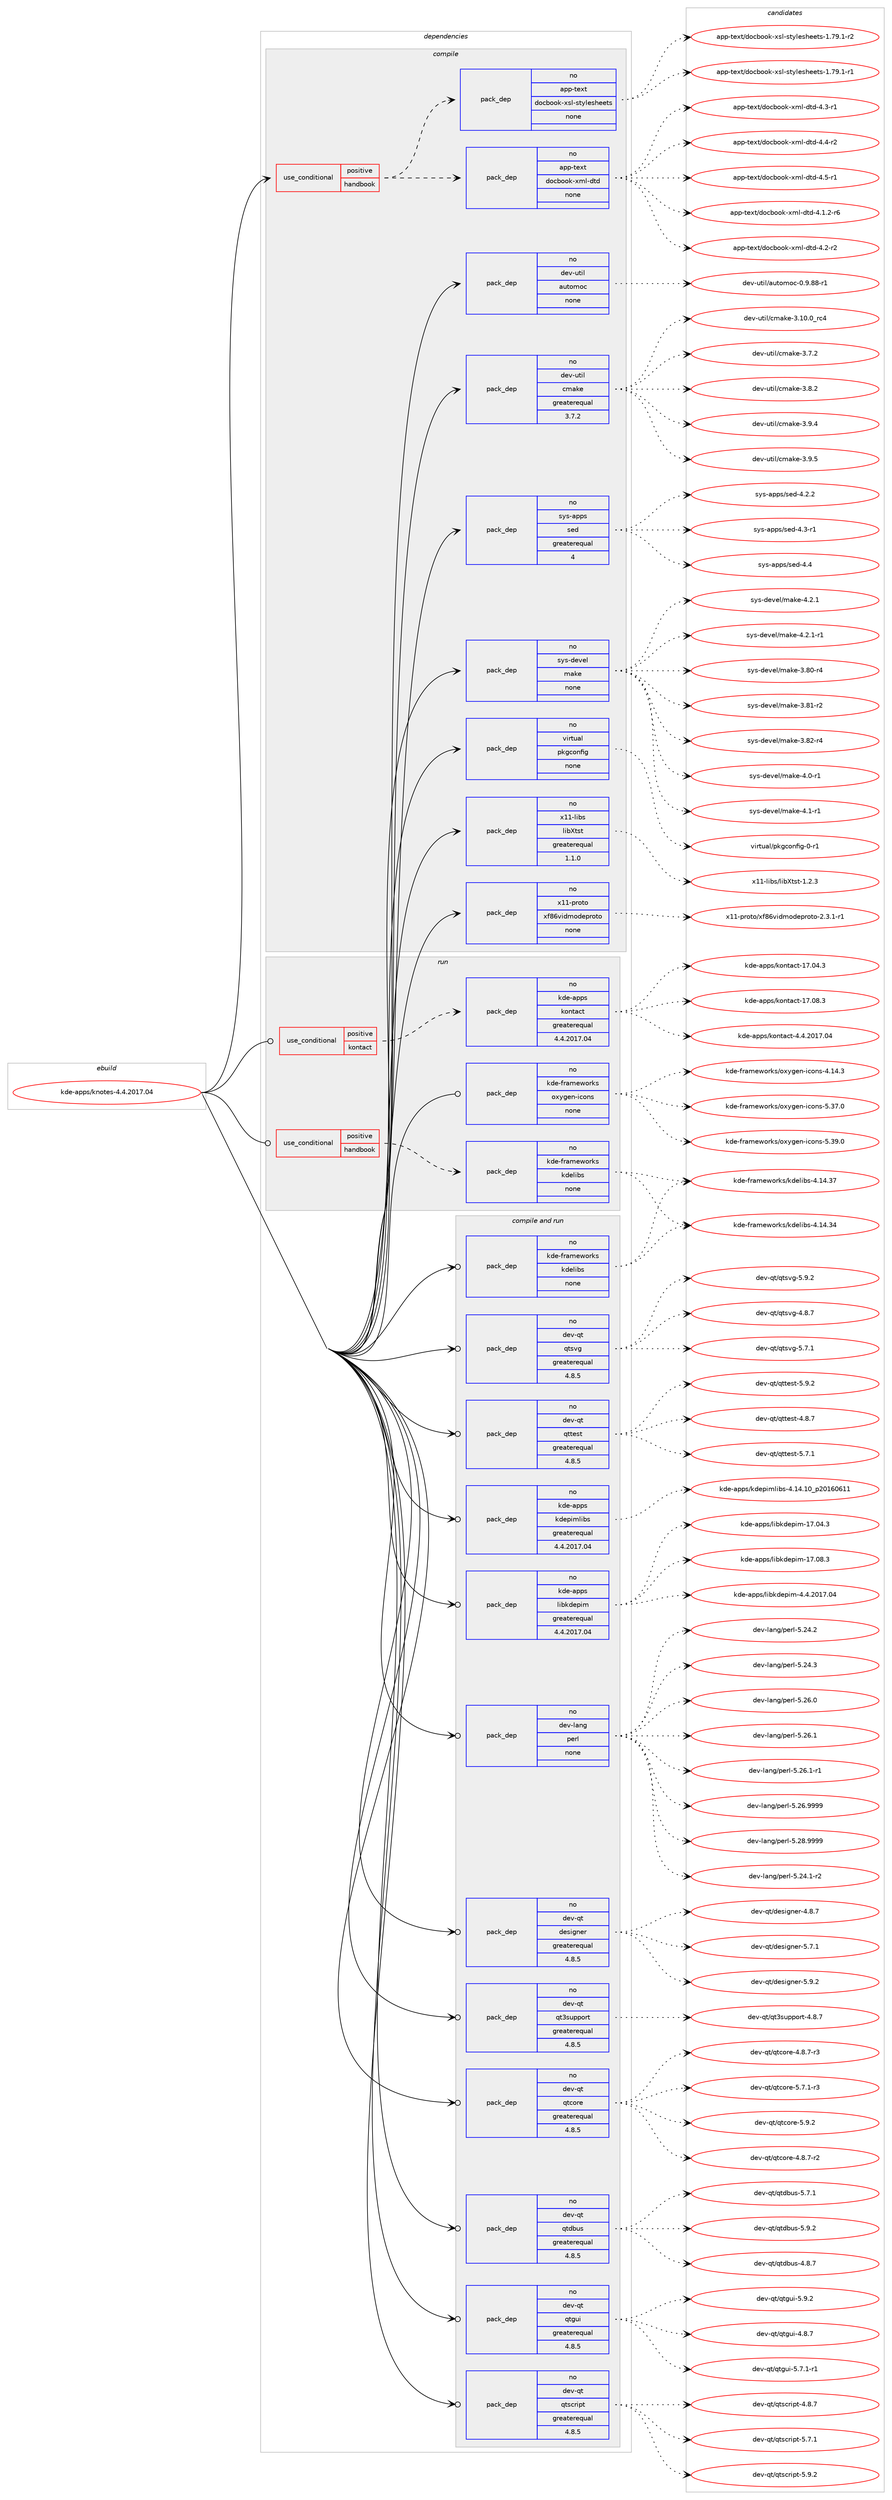 digraph prolog {

# *************
# Graph options
# *************

newrank=true;
concentrate=true;
compound=true;
graph [rankdir=LR,fontname=Helvetica,fontsize=10,ranksep=1.5];#, ranksep=2.5, nodesep=0.2];
edge  [arrowhead=vee];
node  [fontname=Helvetica,fontsize=10];

# **********
# The ebuild
# **********

subgraph cluster_leftcol {
color=gray;
rank=same;
label=<<i>ebuild</i>>;
id [label="kde-apps/knotes-4.4.2017.04", color=red, width=4, href="../kde-apps/knotes-4.4.2017.04.svg"];
}

# ****************
# The dependencies
# ****************

subgraph cluster_midcol {
color=gray;
label=<<i>dependencies</i>>;
subgraph cluster_compile {
fillcolor="#eeeeee";
style=filled;
label=<<i>compile</i>>;
subgraph cond82964 {
dependency322518 [label=<<TABLE BORDER="0" CELLBORDER="1" CELLSPACING="0" CELLPADDING="4"><TR><TD ROWSPAN="3" CELLPADDING="10">use_conditional</TD></TR><TR><TD>positive</TD></TR><TR><TD>handbook</TD></TR></TABLE>>, shape=none, color=red];
subgraph pack234560 {
dependency322519 [label=<<TABLE BORDER="0" CELLBORDER="1" CELLSPACING="0" CELLPADDING="4" WIDTH="220"><TR><TD ROWSPAN="6" CELLPADDING="30">pack_dep</TD></TR><TR><TD WIDTH="110">no</TD></TR><TR><TD>app-text</TD></TR><TR><TD>docbook-xml-dtd</TD></TR><TR><TD>none</TD></TR><TR><TD></TD></TR></TABLE>>, shape=none, color=blue];
}
dependency322518:e -> dependency322519:w [weight=20,style="dashed",arrowhead="vee"];
subgraph pack234561 {
dependency322520 [label=<<TABLE BORDER="0" CELLBORDER="1" CELLSPACING="0" CELLPADDING="4" WIDTH="220"><TR><TD ROWSPAN="6" CELLPADDING="30">pack_dep</TD></TR><TR><TD WIDTH="110">no</TD></TR><TR><TD>app-text</TD></TR><TR><TD>docbook-xsl-stylesheets</TD></TR><TR><TD>none</TD></TR><TR><TD></TD></TR></TABLE>>, shape=none, color=blue];
}
dependency322518:e -> dependency322520:w [weight=20,style="dashed",arrowhead="vee"];
}
id:e -> dependency322518:w [weight=20,style="solid",arrowhead="vee"];
subgraph pack234562 {
dependency322521 [label=<<TABLE BORDER="0" CELLBORDER="1" CELLSPACING="0" CELLPADDING="4" WIDTH="220"><TR><TD ROWSPAN="6" CELLPADDING="30">pack_dep</TD></TR><TR><TD WIDTH="110">no</TD></TR><TR><TD>dev-util</TD></TR><TR><TD>automoc</TD></TR><TR><TD>none</TD></TR><TR><TD></TD></TR></TABLE>>, shape=none, color=blue];
}
id:e -> dependency322521:w [weight=20,style="solid",arrowhead="vee"];
subgraph pack234563 {
dependency322522 [label=<<TABLE BORDER="0" CELLBORDER="1" CELLSPACING="0" CELLPADDING="4" WIDTH="220"><TR><TD ROWSPAN="6" CELLPADDING="30">pack_dep</TD></TR><TR><TD WIDTH="110">no</TD></TR><TR><TD>dev-util</TD></TR><TR><TD>cmake</TD></TR><TR><TD>greaterequal</TD></TR><TR><TD>3.7.2</TD></TR></TABLE>>, shape=none, color=blue];
}
id:e -> dependency322522:w [weight=20,style="solid",arrowhead="vee"];
subgraph pack234564 {
dependency322523 [label=<<TABLE BORDER="0" CELLBORDER="1" CELLSPACING="0" CELLPADDING="4" WIDTH="220"><TR><TD ROWSPAN="6" CELLPADDING="30">pack_dep</TD></TR><TR><TD WIDTH="110">no</TD></TR><TR><TD>sys-apps</TD></TR><TR><TD>sed</TD></TR><TR><TD>greaterequal</TD></TR><TR><TD>4</TD></TR></TABLE>>, shape=none, color=blue];
}
id:e -> dependency322523:w [weight=20,style="solid",arrowhead="vee"];
subgraph pack234565 {
dependency322524 [label=<<TABLE BORDER="0" CELLBORDER="1" CELLSPACING="0" CELLPADDING="4" WIDTH="220"><TR><TD ROWSPAN="6" CELLPADDING="30">pack_dep</TD></TR><TR><TD WIDTH="110">no</TD></TR><TR><TD>sys-devel</TD></TR><TR><TD>make</TD></TR><TR><TD>none</TD></TR><TR><TD></TD></TR></TABLE>>, shape=none, color=blue];
}
id:e -> dependency322524:w [weight=20,style="solid",arrowhead="vee"];
subgraph pack234566 {
dependency322525 [label=<<TABLE BORDER="0" CELLBORDER="1" CELLSPACING="0" CELLPADDING="4" WIDTH="220"><TR><TD ROWSPAN="6" CELLPADDING="30">pack_dep</TD></TR><TR><TD WIDTH="110">no</TD></TR><TR><TD>virtual</TD></TR><TR><TD>pkgconfig</TD></TR><TR><TD>none</TD></TR><TR><TD></TD></TR></TABLE>>, shape=none, color=blue];
}
id:e -> dependency322525:w [weight=20,style="solid",arrowhead="vee"];
subgraph pack234567 {
dependency322526 [label=<<TABLE BORDER="0" CELLBORDER="1" CELLSPACING="0" CELLPADDING="4" WIDTH="220"><TR><TD ROWSPAN="6" CELLPADDING="30">pack_dep</TD></TR><TR><TD WIDTH="110">no</TD></TR><TR><TD>x11-libs</TD></TR><TR><TD>libXtst</TD></TR><TR><TD>greaterequal</TD></TR><TR><TD>1.1.0</TD></TR></TABLE>>, shape=none, color=blue];
}
id:e -> dependency322526:w [weight=20,style="solid",arrowhead="vee"];
subgraph pack234568 {
dependency322527 [label=<<TABLE BORDER="0" CELLBORDER="1" CELLSPACING="0" CELLPADDING="4" WIDTH="220"><TR><TD ROWSPAN="6" CELLPADDING="30">pack_dep</TD></TR><TR><TD WIDTH="110">no</TD></TR><TR><TD>x11-proto</TD></TR><TR><TD>xf86vidmodeproto</TD></TR><TR><TD>none</TD></TR><TR><TD></TD></TR></TABLE>>, shape=none, color=blue];
}
id:e -> dependency322527:w [weight=20,style="solid",arrowhead="vee"];
}
subgraph cluster_compileandrun {
fillcolor="#eeeeee";
style=filled;
label=<<i>compile and run</i>>;
subgraph pack234569 {
dependency322528 [label=<<TABLE BORDER="0" CELLBORDER="1" CELLSPACING="0" CELLPADDING="4" WIDTH="220"><TR><TD ROWSPAN="6" CELLPADDING="30">pack_dep</TD></TR><TR><TD WIDTH="110">no</TD></TR><TR><TD>dev-lang</TD></TR><TR><TD>perl</TD></TR><TR><TD>none</TD></TR><TR><TD></TD></TR></TABLE>>, shape=none, color=blue];
}
id:e -> dependency322528:w [weight=20,style="solid",arrowhead="odotvee"];
subgraph pack234570 {
dependency322529 [label=<<TABLE BORDER="0" CELLBORDER="1" CELLSPACING="0" CELLPADDING="4" WIDTH="220"><TR><TD ROWSPAN="6" CELLPADDING="30">pack_dep</TD></TR><TR><TD WIDTH="110">no</TD></TR><TR><TD>dev-qt</TD></TR><TR><TD>designer</TD></TR><TR><TD>greaterequal</TD></TR><TR><TD>4.8.5</TD></TR></TABLE>>, shape=none, color=blue];
}
id:e -> dependency322529:w [weight=20,style="solid",arrowhead="odotvee"];
subgraph pack234571 {
dependency322530 [label=<<TABLE BORDER="0" CELLBORDER="1" CELLSPACING="0" CELLPADDING="4" WIDTH="220"><TR><TD ROWSPAN="6" CELLPADDING="30">pack_dep</TD></TR><TR><TD WIDTH="110">no</TD></TR><TR><TD>dev-qt</TD></TR><TR><TD>qt3support</TD></TR><TR><TD>greaterequal</TD></TR><TR><TD>4.8.5</TD></TR></TABLE>>, shape=none, color=blue];
}
id:e -> dependency322530:w [weight=20,style="solid",arrowhead="odotvee"];
subgraph pack234572 {
dependency322531 [label=<<TABLE BORDER="0" CELLBORDER="1" CELLSPACING="0" CELLPADDING="4" WIDTH="220"><TR><TD ROWSPAN="6" CELLPADDING="30">pack_dep</TD></TR><TR><TD WIDTH="110">no</TD></TR><TR><TD>dev-qt</TD></TR><TR><TD>qtcore</TD></TR><TR><TD>greaterequal</TD></TR><TR><TD>4.8.5</TD></TR></TABLE>>, shape=none, color=blue];
}
id:e -> dependency322531:w [weight=20,style="solid",arrowhead="odotvee"];
subgraph pack234573 {
dependency322532 [label=<<TABLE BORDER="0" CELLBORDER="1" CELLSPACING="0" CELLPADDING="4" WIDTH="220"><TR><TD ROWSPAN="6" CELLPADDING="30">pack_dep</TD></TR><TR><TD WIDTH="110">no</TD></TR><TR><TD>dev-qt</TD></TR><TR><TD>qtdbus</TD></TR><TR><TD>greaterequal</TD></TR><TR><TD>4.8.5</TD></TR></TABLE>>, shape=none, color=blue];
}
id:e -> dependency322532:w [weight=20,style="solid",arrowhead="odotvee"];
subgraph pack234574 {
dependency322533 [label=<<TABLE BORDER="0" CELLBORDER="1" CELLSPACING="0" CELLPADDING="4" WIDTH="220"><TR><TD ROWSPAN="6" CELLPADDING="30">pack_dep</TD></TR><TR><TD WIDTH="110">no</TD></TR><TR><TD>dev-qt</TD></TR><TR><TD>qtgui</TD></TR><TR><TD>greaterequal</TD></TR><TR><TD>4.8.5</TD></TR></TABLE>>, shape=none, color=blue];
}
id:e -> dependency322533:w [weight=20,style="solid",arrowhead="odotvee"];
subgraph pack234575 {
dependency322534 [label=<<TABLE BORDER="0" CELLBORDER="1" CELLSPACING="0" CELLPADDING="4" WIDTH="220"><TR><TD ROWSPAN="6" CELLPADDING="30">pack_dep</TD></TR><TR><TD WIDTH="110">no</TD></TR><TR><TD>dev-qt</TD></TR><TR><TD>qtscript</TD></TR><TR><TD>greaterequal</TD></TR><TR><TD>4.8.5</TD></TR></TABLE>>, shape=none, color=blue];
}
id:e -> dependency322534:w [weight=20,style="solid",arrowhead="odotvee"];
subgraph pack234576 {
dependency322535 [label=<<TABLE BORDER="0" CELLBORDER="1" CELLSPACING="0" CELLPADDING="4" WIDTH="220"><TR><TD ROWSPAN="6" CELLPADDING="30">pack_dep</TD></TR><TR><TD WIDTH="110">no</TD></TR><TR><TD>dev-qt</TD></TR><TR><TD>qtsvg</TD></TR><TR><TD>greaterequal</TD></TR><TR><TD>4.8.5</TD></TR></TABLE>>, shape=none, color=blue];
}
id:e -> dependency322535:w [weight=20,style="solid",arrowhead="odotvee"];
subgraph pack234577 {
dependency322536 [label=<<TABLE BORDER="0" CELLBORDER="1" CELLSPACING="0" CELLPADDING="4" WIDTH="220"><TR><TD ROWSPAN="6" CELLPADDING="30">pack_dep</TD></TR><TR><TD WIDTH="110">no</TD></TR><TR><TD>dev-qt</TD></TR><TR><TD>qttest</TD></TR><TR><TD>greaterequal</TD></TR><TR><TD>4.8.5</TD></TR></TABLE>>, shape=none, color=blue];
}
id:e -> dependency322536:w [weight=20,style="solid",arrowhead="odotvee"];
subgraph pack234578 {
dependency322537 [label=<<TABLE BORDER="0" CELLBORDER="1" CELLSPACING="0" CELLPADDING="4" WIDTH="220"><TR><TD ROWSPAN="6" CELLPADDING="30">pack_dep</TD></TR><TR><TD WIDTH="110">no</TD></TR><TR><TD>kde-apps</TD></TR><TR><TD>kdepimlibs</TD></TR><TR><TD>greaterequal</TD></TR><TR><TD>4.4.2017.04</TD></TR></TABLE>>, shape=none, color=blue];
}
id:e -> dependency322537:w [weight=20,style="solid",arrowhead="odotvee"];
subgraph pack234579 {
dependency322538 [label=<<TABLE BORDER="0" CELLBORDER="1" CELLSPACING="0" CELLPADDING="4" WIDTH="220"><TR><TD ROWSPAN="6" CELLPADDING="30">pack_dep</TD></TR><TR><TD WIDTH="110">no</TD></TR><TR><TD>kde-apps</TD></TR><TR><TD>libkdepim</TD></TR><TR><TD>greaterequal</TD></TR><TR><TD>4.4.2017.04</TD></TR></TABLE>>, shape=none, color=blue];
}
id:e -> dependency322538:w [weight=20,style="solid",arrowhead="odotvee"];
subgraph pack234580 {
dependency322539 [label=<<TABLE BORDER="0" CELLBORDER="1" CELLSPACING="0" CELLPADDING="4" WIDTH="220"><TR><TD ROWSPAN="6" CELLPADDING="30">pack_dep</TD></TR><TR><TD WIDTH="110">no</TD></TR><TR><TD>kde-frameworks</TD></TR><TR><TD>kdelibs</TD></TR><TR><TD>none</TD></TR><TR><TD></TD></TR></TABLE>>, shape=none, color=blue];
}
id:e -> dependency322539:w [weight=20,style="solid",arrowhead="odotvee"];
}
subgraph cluster_run {
fillcolor="#eeeeee";
style=filled;
label=<<i>run</i>>;
subgraph cond82965 {
dependency322540 [label=<<TABLE BORDER="0" CELLBORDER="1" CELLSPACING="0" CELLPADDING="4"><TR><TD ROWSPAN="3" CELLPADDING="10">use_conditional</TD></TR><TR><TD>positive</TD></TR><TR><TD>handbook</TD></TR></TABLE>>, shape=none, color=red];
subgraph pack234581 {
dependency322541 [label=<<TABLE BORDER="0" CELLBORDER="1" CELLSPACING="0" CELLPADDING="4" WIDTH="220"><TR><TD ROWSPAN="6" CELLPADDING="30">pack_dep</TD></TR><TR><TD WIDTH="110">no</TD></TR><TR><TD>kde-frameworks</TD></TR><TR><TD>kdelibs</TD></TR><TR><TD>none</TD></TR><TR><TD></TD></TR></TABLE>>, shape=none, color=blue];
}
dependency322540:e -> dependency322541:w [weight=20,style="dashed",arrowhead="vee"];
}
id:e -> dependency322540:w [weight=20,style="solid",arrowhead="odot"];
subgraph cond82966 {
dependency322542 [label=<<TABLE BORDER="0" CELLBORDER="1" CELLSPACING="0" CELLPADDING="4"><TR><TD ROWSPAN="3" CELLPADDING="10">use_conditional</TD></TR><TR><TD>positive</TD></TR><TR><TD>kontact</TD></TR></TABLE>>, shape=none, color=red];
subgraph pack234582 {
dependency322543 [label=<<TABLE BORDER="0" CELLBORDER="1" CELLSPACING="0" CELLPADDING="4" WIDTH="220"><TR><TD ROWSPAN="6" CELLPADDING="30">pack_dep</TD></TR><TR><TD WIDTH="110">no</TD></TR><TR><TD>kde-apps</TD></TR><TR><TD>kontact</TD></TR><TR><TD>greaterequal</TD></TR><TR><TD>4.4.2017.04</TD></TR></TABLE>>, shape=none, color=blue];
}
dependency322542:e -> dependency322543:w [weight=20,style="dashed",arrowhead="vee"];
}
id:e -> dependency322542:w [weight=20,style="solid",arrowhead="odot"];
subgraph pack234583 {
dependency322544 [label=<<TABLE BORDER="0" CELLBORDER="1" CELLSPACING="0" CELLPADDING="4" WIDTH="220"><TR><TD ROWSPAN="6" CELLPADDING="30">pack_dep</TD></TR><TR><TD WIDTH="110">no</TD></TR><TR><TD>kde-frameworks</TD></TR><TR><TD>oxygen-icons</TD></TR><TR><TD>none</TD></TR><TR><TD></TD></TR></TABLE>>, shape=none, color=blue];
}
id:e -> dependency322544:w [weight=20,style="solid",arrowhead="odot"];
}
}

# **************
# The candidates
# **************

subgraph cluster_choices {
rank=same;
color=gray;
label=<<i>candidates</i>>;

subgraph choice234560 {
color=black;
nodesep=1;
choice971121124511610112011647100111999811111110745120109108451001161004552464946504511454 [label="app-text/docbook-xml-dtd-4.1.2-r6", color=red, width=4,href="../app-text/docbook-xml-dtd-4.1.2-r6.svg"];
choice97112112451161011201164710011199981111111074512010910845100116100455246504511450 [label="app-text/docbook-xml-dtd-4.2-r2", color=red, width=4,href="../app-text/docbook-xml-dtd-4.2-r2.svg"];
choice97112112451161011201164710011199981111111074512010910845100116100455246514511449 [label="app-text/docbook-xml-dtd-4.3-r1", color=red, width=4,href="../app-text/docbook-xml-dtd-4.3-r1.svg"];
choice97112112451161011201164710011199981111111074512010910845100116100455246524511450 [label="app-text/docbook-xml-dtd-4.4-r2", color=red, width=4,href="../app-text/docbook-xml-dtd-4.4-r2.svg"];
choice97112112451161011201164710011199981111111074512010910845100116100455246534511449 [label="app-text/docbook-xml-dtd-4.5-r1", color=red, width=4,href="../app-text/docbook-xml-dtd-4.5-r1.svg"];
dependency322519:e -> choice971121124511610112011647100111999811111110745120109108451001161004552464946504511454:w [style=dotted,weight="100"];
dependency322519:e -> choice97112112451161011201164710011199981111111074512010910845100116100455246504511450:w [style=dotted,weight="100"];
dependency322519:e -> choice97112112451161011201164710011199981111111074512010910845100116100455246514511449:w [style=dotted,weight="100"];
dependency322519:e -> choice97112112451161011201164710011199981111111074512010910845100116100455246524511450:w [style=dotted,weight="100"];
dependency322519:e -> choice97112112451161011201164710011199981111111074512010910845100116100455246534511449:w [style=dotted,weight="100"];
}
subgraph choice234561 {
color=black;
nodesep=1;
choice97112112451161011201164710011199981111111074512011510845115116121108101115104101101116115454946555746494511449 [label="app-text/docbook-xsl-stylesheets-1.79.1-r1", color=red, width=4,href="../app-text/docbook-xsl-stylesheets-1.79.1-r1.svg"];
choice97112112451161011201164710011199981111111074512011510845115116121108101115104101101116115454946555746494511450 [label="app-text/docbook-xsl-stylesheets-1.79.1-r2", color=red, width=4,href="../app-text/docbook-xsl-stylesheets-1.79.1-r2.svg"];
dependency322520:e -> choice97112112451161011201164710011199981111111074512011510845115116121108101115104101101116115454946555746494511449:w [style=dotted,weight="100"];
dependency322520:e -> choice97112112451161011201164710011199981111111074512011510845115116121108101115104101101116115454946555746494511450:w [style=dotted,weight="100"];
}
subgraph choice234562 {
color=black;
nodesep=1;
choice10010111845117116105108479711711611110911199454846574656564511449 [label="dev-util/automoc-0.9.88-r1", color=red, width=4,href="../dev-util/automoc-0.9.88-r1.svg"];
dependency322521:e -> choice10010111845117116105108479711711611110911199454846574656564511449:w [style=dotted,weight="100"];
}
subgraph choice234563 {
color=black;
nodesep=1;
choice1001011184511711610510847991099710710145514649484648951149952 [label="dev-util/cmake-3.10.0_rc4", color=red, width=4,href="../dev-util/cmake-3.10.0_rc4.svg"];
choice10010111845117116105108479910997107101455146554650 [label="dev-util/cmake-3.7.2", color=red, width=4,href="../dev-util/cmake-3.7.2.svg"];
choice10010111845117116105108479910997107101455146564650 [label="dev-util/cmake-3.8.2", color=red, width=4,href="../dev-util/cmake-3.8.2.svg"];
choice10010111845117116105108479910997107101455146574652 [label="dev-util/cmake-3.9.4", color=red, width=4,href="../dev-util/cmake-3.9.4.svg"];
choice10010111845117116105108479910997107101455146574653 [label="dev-util/cmake-3.9.5", color=red, width=4,href="../dev-util/cmake-3.9.5.svg"];
dependency322522:e -> choice1001011184511711610510847991099710710145514649484648951149952:w [style=dotted,weight="100"];
dependency322522:e -> choice10010111845117116105108479910997107101455146554650:w [style=dotted,weight="100"];
dependency322522:e -> choice10010111845117116105108479910997107101455146564650:w [style=dotted,weight="100"];
dependency322522:e -> choice10010111845117116105108479910997107101455146574652:w [style=dotted,weight="100"];
dependency322522:e -> choice10010111845117116105108479910997107101455146574653:w [style=dotted,weight="100"];
}
subgraph choice234564 {
color=black;
nodesep=1;
choice115121115459711211211547115101100455246504650 [label="sys-apps/sed-4.2.2", color=red, width=4,href="../sys-apps/sed-4.2.2.svg"];
choice115121115459711211211547115101100455246514511449 [label="sys-apps/sed-4.3-r1", color=red, width=4,href="../sys-apps/sed-4.3-r1.svg"];
choice11512111545971121121154711510110045524652 [label="sys-apps/sed-4.4", color=red, width=4,href="../sys-apps/sed-4.4.svg"];
dependency322523:e -> choice115121115459711211211547115101100455246504650:w [style=dotted,weight="100"];
dependency322523:e -> choice115121115459711211211547115101100455246514511449:w [style=dotted,weight="100"];
dependency322523:e -> choice11512111545971121121154711510110045524652:w [style=dotted,weight="100"];
}
subgraph choice234565 {
color=black;
nodesep=1;
choice11512111545100101118101108471099710710145514656484511452 [label="sys-devel/make-3.80-r4", color=red, width=4,href="../sys-devel/make-3.80-r4.svg"];
choice11512111545100101118101108471099710710145514656494511450 [label="sys-devel/make-3.81-r2", color=red, width=4,href="../sys-devel/make-3.81-r2.svg"];
choice11512111545100101118101108471099710710145514656504511452 [label="sys-devel/make-3.82-r4", color=red, width=4,href="../sys-devel/make-3.82-r4.svg"];
choice115121115451001011181011084710997107101455246484511449 [label="sys-devel/make-4.0-r1", color=red, width=4,href="../sys-devel/make-4.0-r1.svg"];
choice115121115451001011181011084710997107101455246494511449 [label="sys-devel/make-4.1-r1", color=red, width=4,href="../sys-devel/make-4.1-r1.svg"];
choice115121115451001011181011084710997107101455246504649 [label="sys-devel/make-4.2.1", color=red, width=4,href="../sys-devel/make-4.2.1.svg"];
choice1151211154510010111810110847109971071014552465046494511449 [label="sys-devel/make-4.2.1-r1", color=red, width=4,href="../sys-devel/make-4.2.1-r1.svg"];
dependency322524:e -> choice11512111545100101118101108471099710710145514656484511452:w [style=dotted,weight="100"];
dependency322524:e -> choice11512111545100101118101108471099710710145514656494511450:w [style=dotted,weight="100"];
dependency322524:e -> choice11512111545100101118101108471099710710145514656504511452:w [style=dotted,weight="100"];
dependency322524:e -> choice115121115451001011181011084710997107101455246484511449:w [style=dotted,weight="100"];
dependency322524:e -> choice115121115451001011181011084710997107101455246494511449:w [style=dotted,weight="100"];
dependency322524:e -> choice115121115451001011181011084710997107101455246504649:w [style=dotted,weight="100"];
dependency322524:e -> choice1151211154510010111810110847109971071014552465046494511449:w [style=dotted,weight="100"];
}
subgraph choice234566 {
color=black;
nodesep=1;
choice11810511411611797108471121071039911111010210510345484511449 [label="virtual/pkgconfig-0-r1", color=red, width=4,href="../virtual/pkgconfig-0-r1.svg"];
dependency322525:e -> choice11810511411611797108471121071039911111010210510345484511449:w [style=dotted,weight="100"];
}
subgraph choice234567 {
color=black;
nodesep=1;
choice12049494510810598115471081059888116115116454946504651 [label="x11-libs/libXtst-1.2.3", color=red, width=4,href="../x11-libs/libXtst-1.2.3.svg"];
dependency322526:e -> choice12049494510810598115471081059888116115116454946504651:w [style=dotted,weight="100"];
}
subgraph choice234568 {
color=black;
nodesep=1;
choice1204949451121141111161114712010256541181051001091111001011121141111161114550465146494511449 [label="x11-proto/xf86vidmodeproto-2.3.1-r1", color=red, width=4,href="../x11-proto/xf86vidmodeproto-2.3.1-r1.svg"];
dependency322527:e -> choice1204949451121141111161114712010256541181051001091111001011121141111161114550465146494511449:w [style=dotted,weight="100"];
}
subgraph choice234569 {
color=black;
nodesep=1;
choice100101118451089711010347112101114108455346505246494511450 [label="dev-lang/perl-5.24.1-r2", color=red, width=4,href="../dev-lang/perl-5.24.1-r2.svg"];
choice10010111845108971101034711210111410845534650524650 [label="dev-lang/perl-5.24.2", color=red, width=4,href="../dev-lang/perl-5.24.2.svg"];
choice10010111845108971101034711210111410845534650524651 [label="dev-lang/perl-5.24.3", color=red, width=4,href="../dev-lang/perl-5.24.3.svg"];
choice10010111845108971101034711210111410845534650544648 [label="dev-lang/perl-5.26.0", color=red, width=4,href="../dev-lang/perl-5.26.0.svg"];
choice10010111845108971101034711210111410845534650544649 [label="dev-lang/perl-5.26.1", color=red, width=4,href="../dev-lang/perl-5.26.1.svg"];
choice100101118451089711010347112101114108455346505446494511449 [label="dev-lang/perl-5.26.1-r1", color=red, width=4,href="../dev-lang/perl-5.26.1-r1.svg"];
choice10010111845108971101034711210111410845534650544657575757 [label="dev-lang/perl-5.26.9999", color=red, width=4,href="../dev-lang/perl-5.26.9999.svg"];
choice10010111845108971101034711210111410845534650564657575757 [label="dev-lang/perl-5.28.9999", color=red, width=4,href="../dev-lang/perl-5.28.9999.svg"];
dependency322528:e -> choice100101118451089711010347112101114108455346505246494511450:w [style=dotted,weight="100"];
dependency322528:e -> choice10010111845108971101034711210111410845534650524650:w [style=dotted,weight="100"];
dependency322528:e -> choice10010111845108971101034711210111410845534650524651:w [style=dotted,weight="100"];
dependency322528:e -> choice10010111845108971101034711210111410845534650544648:w [style=dotted,weight="100"];
dependency322528:e -> choice10010111845108971101034711210111410845534650544649:w [style=dotted,weight="100"];
dependency322528:e -> choice100101118451089711010347112101114108455346505446494511449:w [style=dotted,weight="100"];
dependency322528:e -> choice10010111845108971101034711210111410845534650544657575757:w [style=dotted,weight="100"];
dependency322528:e -> choice10010111845108971101034711210111410845534650564657575757:w [style=dotted,weight="100"];
}
subgraph choice234570 {
color=black;
nodesep=1;
choice1001011184511311647100101115105103110101114455246564655 [label="dev-qt/designer-4.8.7", color=red, width=4,href="../dev-qt/designer-4.8.7.svg"];
choice1001011184511311647100101115105103110101114455346554649 [label="dev-qt/designer-5.7.1", color=red, width=4,href="../dev-qt/designer-5.7.1.svg"];
choice1001011184511311647100101115105103110101114455346574650 [label="dev-qt/designer-5.9.2", color=red, width=4,href="../dev-qt/designer-5.9.2.svg"];
dependency322529:e -> choice1001011184511311647100101115105103110101114455246564655:w [style=dotted,weight="100"];
dependency322529:e -> choice1001011184511311647100101115105103110101114455346554649:w [style=dotted,weight="100"];
dependency322529:e -> choice1001011184511311647100101115105103110101114455346574650:w [style=dotted,weight="100"];
}
subgraph choice234571 {
color=black;
nodesep=1;
choice100101118451131164711311651115117112112111114116455246564655 [label="dev-qt/qt3support-4.8.7", color=red, width=4,href="../dev-qt/qt3support-4.8.7.svg"];
dependency322530:e -> choice100101118451131164711311651115117112112111114116455246564655:w [style=dotted,weight="100"];
}
subgraph choice234572 {
color=black;
nodesep=1;
choice1001011184511311647113116991111141014552465646554511450 [label="dev-qt/qtcore-4.8.7-r2", color=red, width=4,href="../dev-qt/qtcore-4.8.7-r2.svg"];
choice1001011184511311647113116991111141014552465646554511451 [label="dev-qt/qtcore-4.8.7-r3", color=red, width=4,href="../dev-qt/qtcore-4.8.7-r3.svg"];
choice1001011184511311647113116991111141014553465546494511451 [label="dev-qt/qtcore-5.7.1-r3", color=red, width=4,href="../dev-qt/qtcore-5.7.1-r3.svg"];
choice100101118451131164711311699111114101455346574650 [label="dev-qt/qtcore-5.9.2", color=red, width=4,href="../dev-qt/qtcore-5.9.2.svg"];
dependency322531:e -> choice1001011184511311647113116991111141014552465646554511450:w [style=dotted,weight="100"];
dependency322531:e -> choice1001011184511311647113116991111141014552465646554511451:w [style=dotted,weight="100"];
dependency322531:e -> choice1001011184511311647113116991111141014553465546494511451:w [style=dotted,weight="100"];
dependency322531:e -> choice100101118451131164711311699111114101455346574650:w [style=dotted,weight="100"];
}
subgraph choice234573 {
color=black;
nodesep=1;
choice100101118451131164711311610098117115455246564655 [label="dev-qt/qtdbus-4.8.7", color=red, width=4,href="../dev-qt/qtdbus-4.8.7.svg"];
choice100101118451131164711311610098117115455346554649 [label="dev-qt/qtdbus-5.7.1", color=red, width=4,href="../dev-qt/qtdbus-5.7.1.svg"];
choice100101118451131164711311610098117115455346574650 [label="dev-qt/qtdbus-5.9.2", color=red, width=4,href="../dev-qt/qtdbus-5.9.2.svg"];
dependency322532:e -> choice100101118451131164711311610098117115455246564655:w [style=dotted,weight="100"];
dependency322532:e -> choice100101118451131164711311610098117115455346554649:w [style=dotted,weight="100"];
dependency322532:e -> choice100101118451131164711311610098117115455346574650:w [style=dotted,weight="100"];
}
subgraph choice234574 {
color=black;
nodesep=1;
choice1001011184511311647113116103117105455246564655 [label="dev-qt/qtgui-4.8.7", color=red, width=4,href="../dev-qt/qtgui-4.8.7.svg"];
choice10010111845113116471131161031171054553465546494511449 [label="dev-qt/qtgui-5.7.1-r1", color=red, width=4,href="../dev-qt/qtgui-5.7.1-r1.svg"];
choice1001011184511311647113116103117105455346574650 [label="dev-qt/qtgui-5.9.2", color=red, width=4,href="../dev-qt/qtgui-5.9.2.svg"];
dependency322533:e -> choice1001011184511311647113116103117105455246564655:w [style=dotted,weight="100"];
dependency322533:e -> choice10010111845113116471131161031171054553465546494511449:w [style=dotted,weight="100"];
dependency322533:e -> choice1001011184511311647113116103117105455346574650:w [style=dotted,weight="100"];
}
subgraph choice234575 {
color=black;
nodesep=1;
choice100101118451131164711311611599114105112116455246564655 [label="dev-qt/qtscript-4.8.7", color=red, width=4,href="../dev-qt/qtscript-4.8.7.svg"];
choice100101118451131164711311611599114105112116455346554649 [label="dev-qt/qtscript-5.7.1", color=red, width=4,href="../dev-qt/qtscript-5.7.1.svg"];
choice100101118451131164711311611599114105112116455346574650 [label="dev-qt/qtscript-5.9.2", color=red, width=4,href="../dev-qt/qtscript-5.9.2.svg"];
dependency322534:e -> choice100101118451131164711311611599114105112116455246564655:w [style=dotted,weight="100"];
dependency322534:e -> choice100101118451131164711311611599114105112116455346554649:w [style=dotted,weight="100"];
dependency322534:e -> choice100101118451131164711311611599114105112116455346574650:w [style=dotted,weight="100"];
}
subgraph choice234576 {
color=black;
nodesep=1;
choice1001011184511311647113116115118103455246564655 [label="dev-qt/qtsvg-4.8.7", color=red, width=4,href="../dev-qt/qtsvg-4.8.7.svg"];
choice1001011184511311647113116115118103455346554649 [label="dev-qt/qtsvg-5.7.1", color=red, width=4,href="../dev-qt/qtsvg-5.7.1.svg"];
choice1001011184511311647113116115118103455346574650 [label="dev-qt/qtsvg-5.9.2", color=red, width=4,href="../dev-qt/qtsvg-5.9.2.svg"];
dependency322535:e -> choice1001011184511311647113116115118103455246564655:w [style=dotted,weight="100"];
dependency322535:e -> choice1001011184511311647113116115118103455346554649:w [style=dotted,weight="100"];
dependency322535:e -> choice1001011184511311647113116115118103455346574650:w [style=dotted,weight="100"];
}
subgraph choice234577 {
color=black;
nodesep=1;
choice1001011184511311647113116116101115116455246564655 [label="dev-qt/qttest-4.8.7", color=red, width=4,href="../dev-qt/qttest-4.8.7.svg"];
choice1001011184511311647113116116101115116455346554649 [label="dev-qt/qttest-5.7.1", color=red, width=4,href="../dev-qt/qttest-5.7.1.svg"];
choice1001011184511311647113116116101115116455346574650 [label="dev-qt/qttest-5.9.2", color=red, width=4,href="../dev-qt/qttest-5.9.2.svg"];
dependency322536:e -> choice1001011184511311647113116116101115116455246564655:w [style=dotted,weight="100"];
dependency322536:e -> choice1001011184511311647113116116101115116455346554649:w [style=dotted,weight="100"];
dependency322536:e -> choice1001011184511311647113116116101115116455346574650:w [style=dotted,weight="100"];
}
subgraph choice234578 {
color=black;
nodesep=1;
choice107100101459711211211547107100101112105109108105981154552464952464948951125048495448544949 [label="kde-apps/kdepimlibs-4.14.10_p20160611", color=red, width=4,href="../kde-apps/kdepimlibs-4.14.10_p20160611.svg"];
dependency322537:e -> choice107100101459711211211547107100101112105109108105981154552464952464948951125048495448544949:w [style=dotted,weight="100"];
}
subgraph choice234579 {
color=black;
nodesep=1;
choice107100101459711211211547108105981071001011121051094549554648524651 [label="kde-apps/libkdepim-17.04.3", color=red, width=4,href="../kde-apps/libkdepim-17.04.3.svg"];
choice107100101459711211211547108105981071001011121051094549554648564651 [label="kde-apps/libkdepim-17.08.3", color=red, width=4,href="../kde-apps/libkdepim-17.08.3.svg"];
choice10710010145971121121154710810598107100101112105109455246524650484955464852 [label="kde-apps/libkdepim-4.4.2017.04", color=red, width=4,href="../kde-apps/libkdepim-4.4.2017.04.svg"];
dependency322538:e -> choice107100101459711211211547108105981071001011121051094549554648524651:w [style=dotted,weight="100"];
dependency322538:e -> choice107100101459711211211547108105981071001011121051094549554648564651:w [style=dotted,weight="100"];
dependency322538:e -> choice10710010145971121121154710810598107100101112105109455246524650484955464852:w [style=dotted,weight="100"];
}
subgraph choice234580 {
color=black;
nodesep=1;
choice107100101451021149710910111911111410711547107100101108105981154552464952465152 [label="kde-frameworks/kdelibs-4.14.34", color=red, width=4,href="../kde-frameworks/kdelibs-4.14.34.svg"];
choice107100101451021149710910111911111410711547107100101108105981154552464952465155 [label="kde-frameworks/kdelibs-4.14.37", color=red, width=4,href="../kde-frameworks/kdelibs-4.14.37.svg"];
dependency322539:e -> choice107100101451021149710910111911111410711547107100101108105981154552464952465152:w [style=dotted,weight="100"];
dependency322539:e -> choice107100101451021149710910111911111410711547107100101108105981154552464952465155:w [style=dotted,weight="100"];
}
subgraph choice234581 {
color=black;
nodesep=1;
choice107100101451021149710910111911111410711547107100101108105981154552464952465152 [label="kde-frameworks/kdelibs-4.14.34", color=red, width=4,href="../kde-frameworks/kdelibs-4.14.34.svg"];
choice107100101451021149710910111911111410711547107100101108105981154552464952465155 [label="kde-frameworks/kdelibs-4.14.37", color=red, width=4,href="../kde-frameworks/kdelibs-4.14.37.svg"];
dependency322541:e -> choice107100101451021149710910111911111410711547107100101108105981154552464952465152:w [style=dotted,weight="100"];
dependency322541:e -> choice107100101451021149710910111911111410711547107100101108105981154552464952465155:w [style=dotted,weight="100"];
}
subgraph choice234582 {
color=black;
nodesep=1;
choice10710010145971121121154710711111011697991164549554648524651 [label="kde-apps/kontact-17.04.3", color=red, width=4,href="../kde-apps/kontact-17.04.3.svg"];
choice10710010145971121121154710711111011697991164549554648564651 [label="kde-apps/kontact-17.08.3", color=red, width=4,href="../kde-apps/kontact-17.08.3.svg"];
choice1071001014597112112115471071111101169799116455246524650484955464852 [label="kde-apps/kontact-4.4.2017.04", color=red, width=4,href="../kde-apps/kontact-4.4.2017.04.svg"];
dependency322543:e -> choice10710010145971121121154710711111011697991164549554648524651:w [style=dotted,weight="100"];
dependency322543:e -> choice10710010145971121121154710711111011697991164549554648564651:w [style=dotted,weight="100"];
dependency322543:e -> choice1071001014597112112115471071111101169799116455246524650484955464852:w [style=dotted,weight="100"];
}
subgraph choice234583 {
color=black;
nodesep=1;
choice107100101451021149710910111911111410711547111120121103101110451059911111011545524649524651 [label="kde-frameworks/oxygen-icons-4.14.3", color=red, width=4,href="../kde-frameworks/oxygen-icons-4.14.3.svg"];
choice107100101451021149710910111911111410711547111120121103101110451059911111011545534651554648 [label="kde-frameworks/oxygen-icons-5.37.0", color=red, width=4,href="../kde-frameworks/oxygen-icons-5.37.0.svg"];
choice107100101451021149710910111911111410711547111120121103101110451059911111011545534651574648 [label="kde-frameworks/oxygen-icons-5.39.0", color=red, width=4,href="../kde-frameworks/oxygen-icons-5.39.0.svg"];
dependency322544:e -> choice107100101451021149710910111911111410711547111120121103101110451059911111011545524649524651:w [style=dotted,weight="100"];
dependency322544:e -> choice107100101451021149710910111911111410711547111120121103101110451059911111011545534651554648:w [style=dotted,weight="100"];
dependency322544:e -> choice107100101451021149710910111911111410711547111120121103101110451059911111011545534651574648:w [style=dotted,weight="100"];
}
}

}
